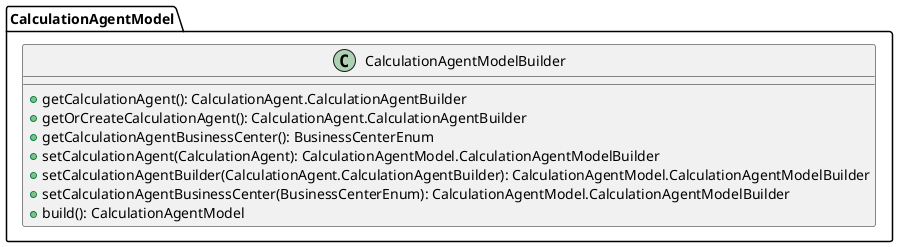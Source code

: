 @startuml

    class CalculationAgentModel.CalculationAgentModelBuilder [[CalculationAgentModel.CalculationAgentModelBuilder.html]] {
        +getCalculationAgent(): CalculationAgent.CalculationAgentBuilder
        +getOrCreateCalculationAgent(): CalculationAgent.CalculationAgentBuilder
        +getCalculationAgentBusinessCenter(): BusinessCenterEnum
        +setCalculationAgent(CalculationAgent): CalculationAgentModel.CalculationAgentModelBuilder
        +setCalculationAgentBuilder(CalculationAgent.CalculationAgentBuilder): CalculationAgentModel.CalculationAgentModelBuilder
        +setCalculationAgentBusinessCenter(BusinessCenterEnum): CalculationAgentModel.CalculationAgentModelBuilder
        +build(): CalculationAgentModel
    }

@enduml
